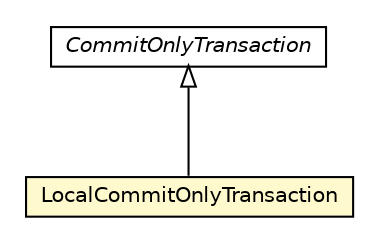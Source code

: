 #!/usr/local/bin/dot
#
# Class diagram 
# Generated by UMLGraph version 5.1 (http://www.umlgraph.org/)
#

digraph G {
	edge [fontname="Helvetica",fontsize=10,labelfontname="Helvetica",labelfontsize=10];
	node [fontname="Helvetica",fontsize=10,shape=plaintext];
	nodesep=0.25;
	ranksep=0.5;
	// pt.ist.fenixframework.backend.jvstm.pstm.LocalCommitOnlyTransaction
	c97903 [label=<<table title="pt.ist.fenixframework.backend.jvstm.pstm.LocalCommitOnlyTransaction" border="0" cellborder="1" cellspacing="0" cellpadding="2" port="p" bgcolor="lemonChiffon" href="./LocalCommitOnlyTransaction.html">
		<tr><td><table border="0" cellspacing="0" cellpadding="1">
<tr><td align="center" balign="center"> LocalCommitOnlyTransaction </td></tr>
		</table></td></tr>
		</table>>, fontname="Helvetica", fontcolor="black", fontsize=10.0];
	// pt.ist.fenixframework.backend.jvstm.pstm.CommitOnlyTransaction
	c97904 [label=<<table title="pt.ist.fenixframework.backend.jvstm.pstm.CommitOnlyTransaction" border="0" cellborder="1" cellspacing="0" cellpadding="2" port="p" href="./CommitOnlyTransaction.html">
		<tr><td><table border="0" cellspacing="0" cellpadding="1">
<tr><td align="center" balign="center"><font face="Helvetica-Oblique"> CommitOnlyTransaction </font></td></tr>
		</table></td></tr>
		</table>>, fontname="Helvetica", fontcolor="black", fontsize=10.0];
	//pt.ist.fenixframework.backend.jvstm.pstm.LocalCommitOnlyTransaction extends pt.ist.fenixframework.backend.jvstm.pstm.CommitOnlyTransaction
	c97904:p -> c97903:p [dir=back,arrowtail=empty];
}

